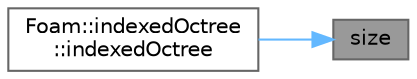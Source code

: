 digraph "size"
{
 // LATEX_PDF_SIZE
  bgcolor="transparent";
  edge [fontname=Helvetica,fontsize=10,labelfontname=Helvetica,labelfontsize=10];
  node [fontname=Helvetica,fontsize=10,shape=box,height=0.2,width=0.4];
  rankdir="RL";
  Node1 [id="Node000001",label="size",height=0.2,width=0.4,color="gray40", fillcolor="grey60", style="filled", fontcolor="black",tooltip=" "];
  Node1 -> Node2 [id="edge1_Node000001_Node000002",dir="back",color="steelblue1",style="solid",tooltip=" "];
  Node2 [id="Node000002",label="Foam::indexedOctree\l::indexedOctree",height=0.2,width=0.4,color="grey40", fillcolor="white", style="filled",URL="$classFoam_1_1indexedOctree.html#a7cafaee8b342fe6c0f4fddd6b0e8cb59",tooltip=" "];
}
